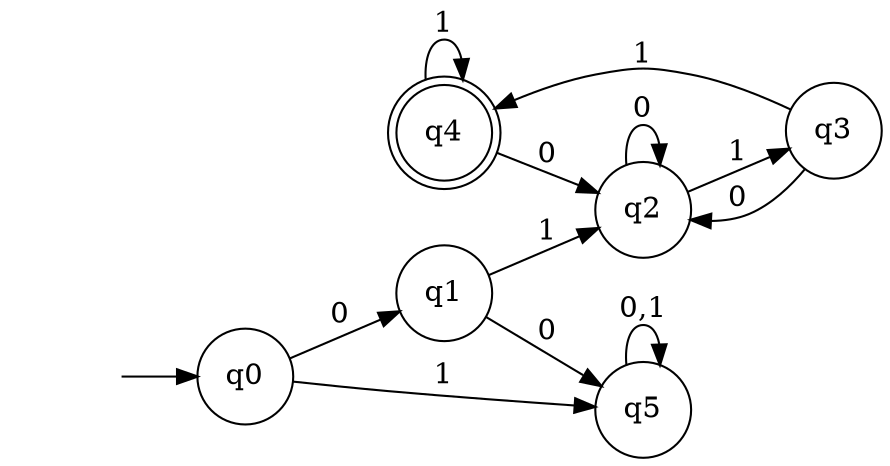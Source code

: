 digraph DFA_start_01_end_11 {
    rankdir=LR;
    
    // Node styles - accepting states are those that have seen "01" at start and currently end with "11"
    node [shape = doublecircle]; q4;
    node [shape = circle]; q0 q1 q2 q3 q5;
    
    // Initial state arrow
    node [shape = none]; "";
    "" -> q0;
    
    // State labels
    q0 [label="q0"];
    q1 [label="q1"];
    q2 [label="q2"];
    q3 [label="q3"];
    q4 [label="q4"];
    q5 [label="q5"];
    
    // Transitions
    // From start state q0
    q0 -> q5 [label="1"];    // Wrong start - go to dead state
    q0 -> q1 [label="0"];    // Good start with 0
    
    // From q1 (seen "0")
    q1 -> q5 [label="0"];    // Wrong - need "01", not "00"
    q1 -> q2 [label="1"];    // Good - now have "01"
    
    // From q2 (seen "01" - now tracking for "11" at end)
    q2 -> q2 [label="0"];    // Stay - waiting for first "1" of "11"
    q2 -> q3 [label="1"];    // First "1" seen
    
    // From q3 (seen "01" and currently one "1")
    q3 -> q2 [label="0"];    // Back to waiting for "11"
    q3 -> q4 [label="1"];    // Second "1" - now have "11" at end
    
    // From q4 (seen "01" and currently ending with "11") - ACCEPTING
    q4 -> q2 [label="0"];    // No longer ending with "11"
    q4 -> q4 [label="1"];    // Still ending with "11" (extend the 1s)
    
    // From q5 (dead state - didn't start with "01")
    q5 -> q5 [label="0,1"];  // Stay in dead state
}
